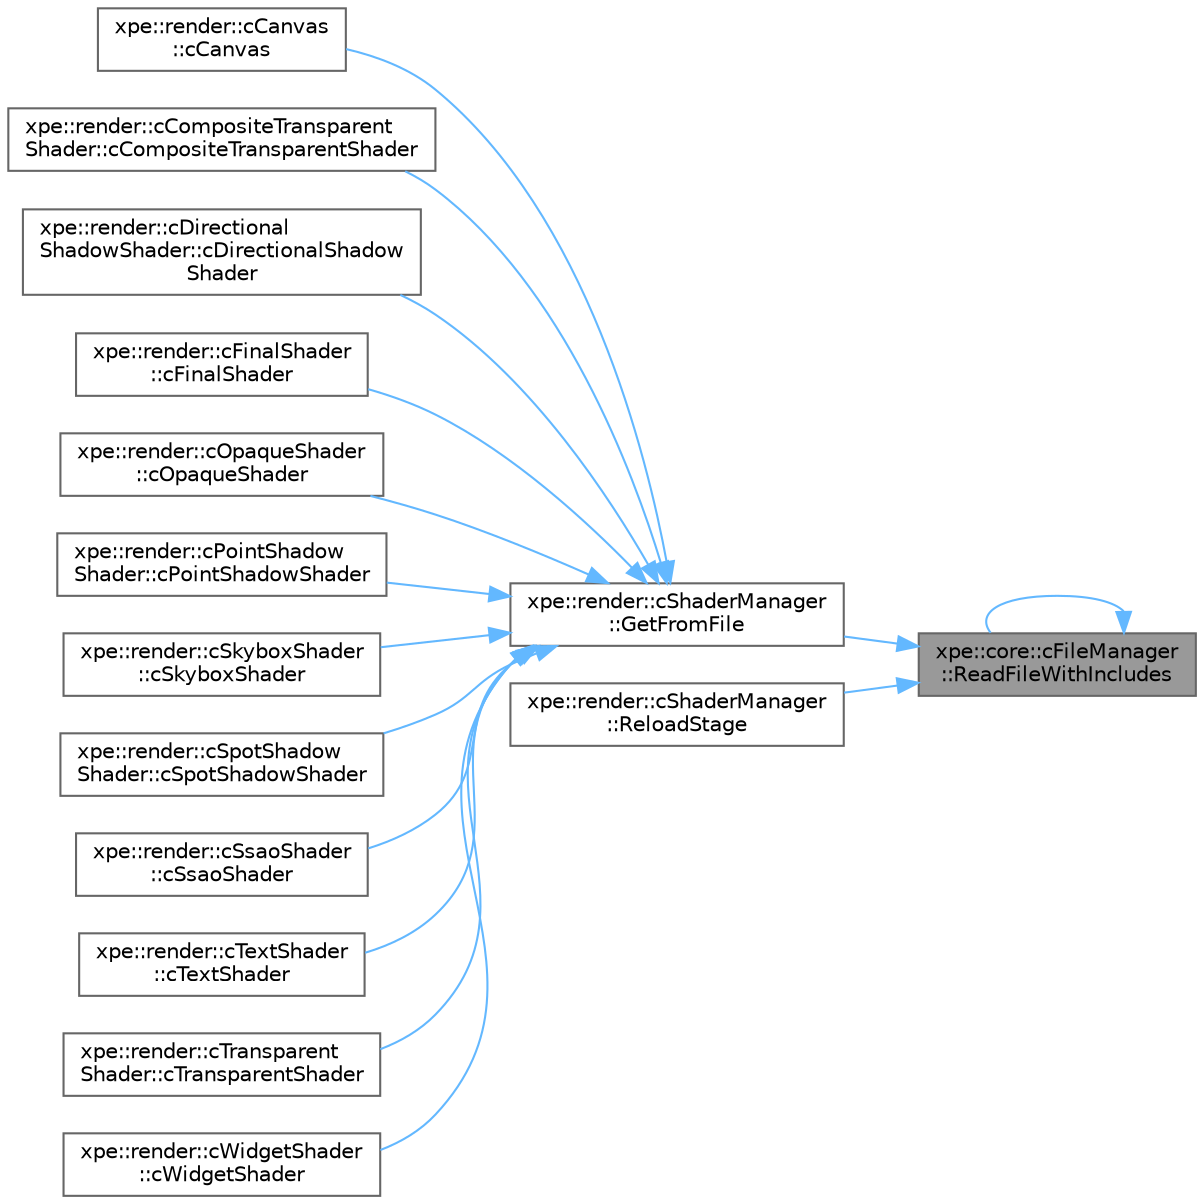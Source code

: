 digraph "xpe::core::cFileManager::ReadFileWithIncludes"
{
 // LATEX_PDF_SIZE
  bgcolor="transparent";
  edge [fontname=Helvetica,fontsize=10,labelfontname=Helvetica,labelfontsize=10];
  node [fontname=Helvetica,fontsize=10,shape=box,height=0.2,width=0.4];
  rankdir="RL";
  Node1 [id="Node000001",label="xpe::core::cFileManager\l::ReadFileWithIncludes",height=0.2,width=0.4,color="gray40", fillcolor="grey60", style="filled", fontcolor="black",tooltip=" "];
  Node1 -> Node2 [id="edge31_Node000001_Node000002",dir="back",color="steelblue1",style="solid",tooltip=" "];
  Node2 [id="Node000002",label="xpe::render::cShaderManager\l::GetFromFile",height=0.2,width=0.4,color="grey40", fillcolor="white", style="filled",URL="$classxpe_1_1render_1_1c_shader_manager.html#a97a6e32b351d6afb063039f115b55ae7",tooltip=" "];
  Node2 -> Node3 [id="edge32_Node000002_Node000003",dir="back",color="steelblue1",style="solid",tooltip=" "];
  Node3 [id="Node000003",label="xpe::render::cCanvas\l::cCanvas",height=0.2,width=0.4,color="grey40", fillcolor="white", style="filled",URL="$classxpe_1_1render_1_1c_canvas.html#a9d8c18ddfb24dcd26edf2ee2472f0fb5",tooltip=" "];
  Node2 -> Node4 [id="edge33_Node000002_Node000004",dir="back",color="steelblue1",style="solid",tooltip=" "];
  Node4 [id="Node000004",label="xpe::render::cCompositeTransparent\lShader::cCompositeTransparentShader",height=0.2,width=0.4,color="grey40", fillcolor="white", style="filled",URL="$classxpe_1_1render_1_1c_composite_transparent_shader.html#a27b9bbcaae81347a2efe7f2e2d414b5d",tooltip=" "];
  Node2 -> Node5 [id="edge34_Node000002_Node000005",dir="back",color="steelblue1",style="solid",tooltip=" "];
  Node5 [id="Node000005",label="xpe::render::cDirectional\lShadowShader::cDirectionalShadow\lShader",height=0.2,width=0.4,color="grey40", fillcolor="white", style="filled",URL="$classxpe_1_1render_1_1c_directional_shadow_shader.html#a34a3196a6415f11c376dcbba41d97b6c",tooltip=" "];
  Node2 -> Node6 [id="edge35_Node000002_Node000006",dir="back",color="steelblue1",style="solid",tooltip=" "];
  Node6 [id="Node000006",label="xpe::render::cFinalShader\l::cFinalShader",height=0.2,width=0.4,color="grey40", fillcolor="white", style="filled",URL="$classxpe_1_1render_1_1c_final_shader.html#a3763390e93bd5d4588f493faf4080af3",tooltip=" "];
  Node2 -> Node7 [id="edge36_Node000002_Node000007",dir="back",color="steelblue1",style="solid",tooltip=" "];
  Node7 [id="Node000007",label="xpe::render::cOpaqueShader\l::cOpaqueShader",height=0.2,width=0.4,color="grey40", fillcolor="white", style="filled",URL="$classxpe_1_1render_1_1c_opaque_shader.html#a16050985173c72f5015636dfcad6483f",tooltip=" "];
  Node2 -> Node8 [id="edge37_Node000002_Node000008",dir="back",color="steelblue1",style="solid",tooltip=" "];
  Node8 [id="Node000008",label="xpe::render::cPointShadow\lShader::cPointShadowShader",height=0.2,width=0.4,color="grey40", fillcolor="white", style="filled",URL="$classxpe_1_1render_1_1c_point_shadow_shader.html#a5e5c6589bc518f1e9b50291b76bf0037",tooltip=" "];
  Node2 -> Node9 [id="edge38_Node000002_Node000009",dir="back",color="steelblue1",style="solid",tooltip=" "];
  Node9 [id="Node000009",label="xpe::render::cSkyboxShader\l::cSkyboxShader",height=0.2,width=0.4,color="grey40", fillcolor="white", style="filled",URL="$classxpe_1_1render_1_1c_skybox_shader.html#a04b262012d3aeb73e97c1ccb095675c7",tooltip=" "];
  Node2 -> Node10 [id="edge39_Node000002_Node000010",dir="back",color="steelblue1",style="solid",tooltip=" "];
  Node10 [id="Node000010",label="xpe::render::cSpotShadow\lShader::cSpotShadowShader",height=0.2,width=0.4,color="grey40", fillcolor="white", style="filled",URL="$classxpe_1_1render_1_1c_spot_shadow_shader.html#a0a939c3f4df9fdb95844a223a0aedf69",tooltip=" "];
  Node2 -> Node11 [id="edge40_Node000002_Node000011",dir="back",color="steelblue1",style="solid",tooltip=" "];
  Node11 [id="Node000011",label="xpe::render::cSsaoShader\l::cSsaoShader",height=0.2,width=0.4,color="grey40", fillcolor="white", style="filled",URL="$classxpe_1_1render_1_1c_ssao_shader.html#abe0dfc617df3607eaa964137437fffcb",tooltip=" "];
  Node2 -> Node12 [id="edge41_Node000002_Node000012",dir="back",color="steelblue1",style="solid",tooltip=" "];
  Node12 [id="Node000012",label="xpe::render::cTextShader\l::cTextShader",height=0.2,width=0.4,color="grey40", fillcolor="white", style="filled",URL="$classxpe_1_1render_1_1c_text_shader.html#ad8b58ce40667013c62bc85cb9ae913fa",tooltip=" "];
  Node2 -> Node13 [id="edge42_Node000002_Node000013",dir="back",color="steelblue1",style="solid",tooltip=" "];
  Node13 [id="Node000013",label="xpe::render::cTransparent\lShader::cTransparentShader",height=0.2,width=0.4,color="grey40", fillcolor="white", style="filled",URL="$classxpe_1_1render_1_1c_transparent_shader.html#a06b2efa059709fd73f449e80f289e02a",tooltip=" "];
  Node2 -> Node14 [id="edge43_Node000002_Node000014",dir="back",color="steelblue1",style="solid",tooltip=" "];
  Node14 [id="Node000014",label="xpe::render::cWidgetShader\l::cWidgetShader",height=0.2,width=0.4,color="grey40", fillcolor="white", style="filled",URL="$classxpe_1_1render_1_1c_widget_shader.html#ac6d0a01c7e25a93a16e38d9642dfe0f2",tooltip=" "];
  Node1 -> Node1 [id="edge44_Node000001_Node000001",dir="back",color="steelblue1",style="solid",tooltip=" "];
  Node1 -> Node15 [id="edge45_Node000001_Node000015",dir="back",color="steelblue1",style="solid",tooltip=" "];
  Node15 [id="Node000015",label="xpe::render::cShaderManager\l::ReloadStage",height=0.2,width=0.4,color="grey40", fillcolor="white", style="filled",URL="$classxpe_1_1render_1_1c_shader_manager.html#ad0ae2a451bce3fcb68a6fb712bffe722",tooltip=" "];
}
